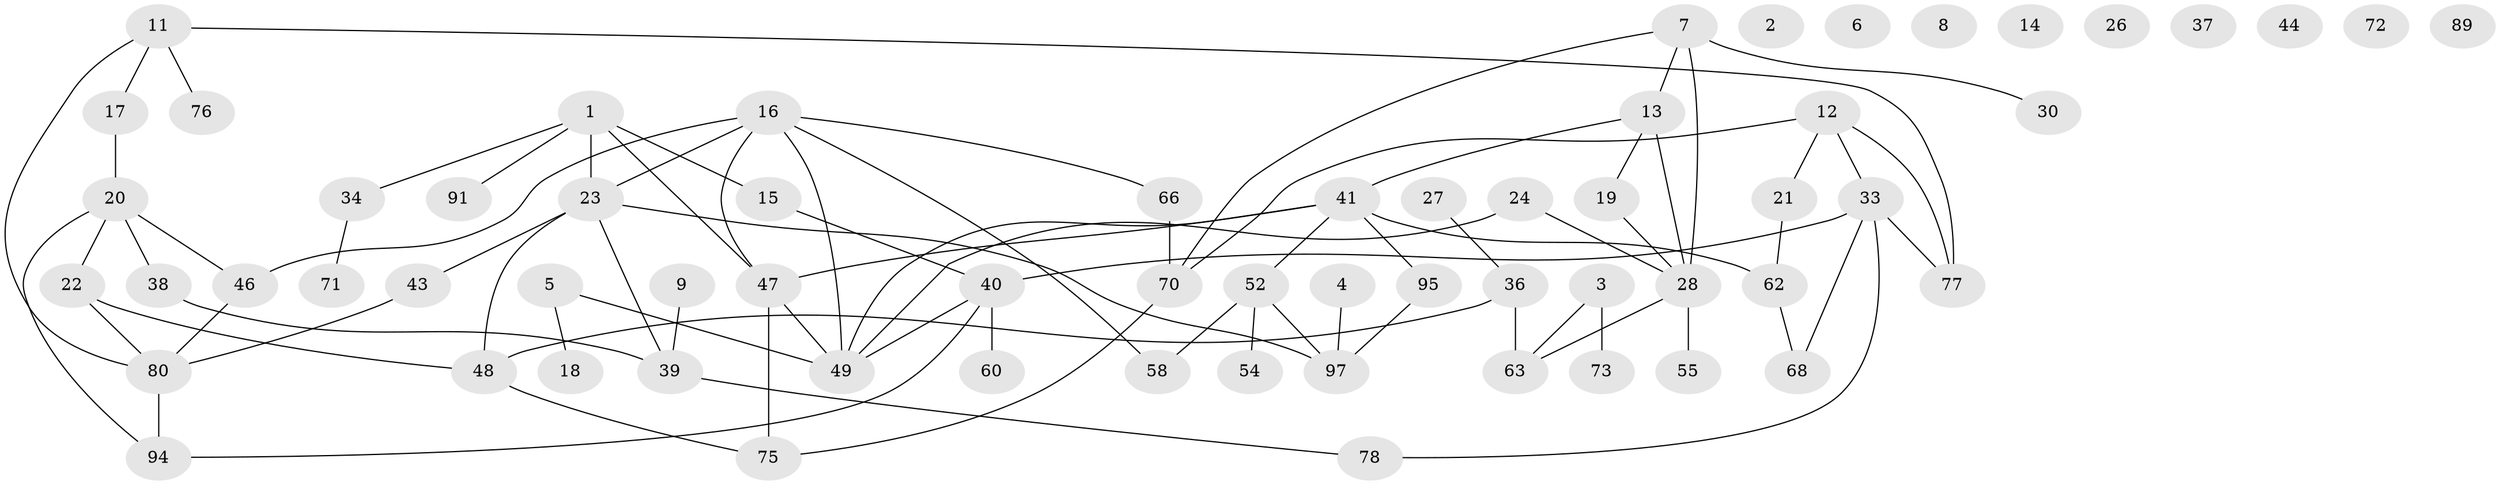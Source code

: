 // original degree distribution, {5: 0.08080808080808081, 0: 0.08080808080808081, 2: 0.31313131313131315, 1: 0.18181818181818182, 3: 0.24242424242424243, 4: 0.0707070707070707, 6: 0.030303030303030304}
// Generated by graph-tools (version 1.1) at 2025/41/03/06/25 10:41:20]
// undirected, 64 vertices, 81 edges
graph export_dot {
graph [start="1"]
  node [color=gray90,style=filled];
  1 [super="+84"];
  2;
  3;
  4 [super="+10"];
  5;
  6 [super="+32"];
  7 [super="+86"];
  8;
  9;
  11 [super="+29"];
  12 [super="+31"];
  13 [super="+79"];
  14;
  15;
  16 [super="+64"];
  17 [super="+25"];
  18;
  19;
  20 [super="+35"];
  21 [super="+51"];
  22 [super="+56"];
  23 [super="+45"];
  24;
  26;
  27 [super="+50"];
  28 [super="+88"];
  30;
  33 [super="+42"];
  34 [super="+57"];
  36;
  37;
  38 [super="+83"];
  39 [super="+67"];
  40 [super="+53"];
  41 [super="+87"];
  43 [super="+96"];
  44;
  46;
  47 [super="+61"];
  48 [super="+93"];
  49 [super="+92"];
  52 [super="+69"];
  54 [super="+59"];
  55 [super="+85"];
  58;
  60;
  62;
  63 [super="+65"];
  66;
  68 [super="+81"];
  70 [super="+74"];
  71;
  72;
  73 [super="+98"];
  75 [super="+90"];
  76;
  77;
  78;
  80 [super="+82"];
  89;
  91;
  94 [super="+99"];
  95;
  97;
  1 -- 15;
  1 -- 34;
  1 -- 91;
  1 -- 23 [weight=2];
  1 -- 47;
  3 -- 63;
  3 -- 73;
  4 -- 97;
  5 -- 18;
  5 -- 49;
  7 -- 28;
  7 -- 30;
  7 -- 70;
  7 -- 13;
  9 -- 39;
  11 -- 17;
  11 -- 76;
  11 -- 77;
  11 -- 80;
  12 -- 77;
  12 -- 21;
  12 -- 33;
  12 -- 70;
  13 -- 28 [weight=2];
  13 -- 41;
  13 -- 19;
  15 -- 40;
  16 -- 46;
  16 -- 66;
  16 -- 23;
  16 -- 49;
  16 -- 58;
  16 -- 47;
  17 -- 20;
  19 -- 28;
  20 -- 38;
  20 -- 46;
  20 -- 94;
  20 -- 22;
  21 -- 62;
  22 -- 48;
  22 -- 80;
  23 -- 97;
  23 -- 48;
  23 -- 39;
  23 -- 43;
  24 -- 49;
  24 -- 28;
  27 -- 36;
  28 -- 63;
  28 -- 55;
  33 -- 68;
  33 -- 77;
  33 -- 40;
  33 -- 78;
  34 -- 71;
  36 -- 48;
  36 -- 63;
  38 -- 39;
  39 -- 78;
  40 -- 60;
  40 -- 94;
  40 -- 49;
  41 -- 47;
  41 -- 49;
  41 -- 52;
  41 -- 62;
  41 -- 95;
  43 -- 80;
  46 -- 80;
  47 -- 75;
  47 -- 49;
  48 -- 75;
  52 -- 97 [weight=2];
  52 -- 54;
  52 -- 58;
  62 -- 68;
  66 -- 70;
  70 -- 75;
  80 -- 94;
  95 -- 97;
}
